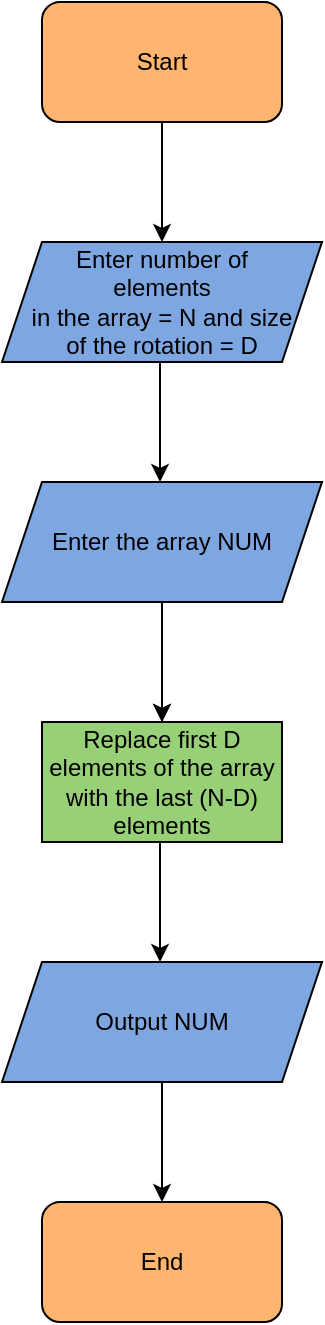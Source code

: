 <mxfile version="16.5.3" type="github">
  <diagram id="MOLHsbS4DxyO5GS3lgKV" name="Page-1">
    <mxGraphModel dx="946" dy="533" grid="1" gridSize="10" guides="1" tooltips="1" connect="1" arrows="1" fold="1" page="1" pageScale="1" pageWidth="850" pageHeight="1100" math="0" shadow="0">
      <root>
        <mxCell id="0" />
        <mxCell id="1" parent="0" />
        <mxCell id="m36DTsK4p7fWm_qxzAgF-2" value="Start" style="rounded=1;whiteSpace=wrap;html=1;fillColor=#FFB570;" vertex="1" parent="1">
          <mxGeometry x="365" width="120" height="60" as="geometry" />
        </mxCell>
        <mxCell id="m36DTsK4p7fWm_qxzAgF-3" value="" style="endArrow=classic;html=1;rounded=0;exitX=0.5;exitY=1;exitDx=0;exitDy=0;" edge="1" parent="1" source="m36DTsK4p7fWm_qxzAgF-2">
          <mxGeometry width="50" height="50" relative="1" as="geometry">
            <mxPoint x="410" y="160" as="sourcePoint" />
            <mxPoint x="425" y="120" as="targetPoint" />
          </mxGeometry>
        </mxCell>
        <mxCell id="m36DTsK4p7fWm_qxzAgF-4" value="Enter number of &lt;br&gt;elements &lt;br&gt;in the array = N and size&lt;br&gt;&amp;nbsp;of the rotation = D&amp;nbsp;" style="shape=parallelogram;perimeter=parallelogramPerimeter;whiteSpace=wrap;html=1;fixedSize=1;fillColor=#7EA6E0;gradientColor=none;" vertex="1" parent="1">
          <mxGeometry x="345" y="120" width="160" height="60" as="geometry" />
        </mxCell>
        <mxCell id="m36DTsK4p7fWm_qxzAgF-10" value="" style="edgeStyle=orthogonalEdgeStyle;rounded=0;orthogonalLoop=1;jettySize=auto;html=1;" edge="1" parent="1" source="m36DTsK4p7fWm_qxzAgF-5" target="m36DTsK4p7fWm_qxzAgF-9">
          <mxGeometry relative="1" as="geometry" />
        </mxCell>
        <mxCell id="m36DTsK4p7fWm_qxzAgF-5" value="Enter the array NUM" style="shape=parallelogram;perimeter=parallelogramPerimeter;whiteSpace=wrap;html=1;fixedSize=1;fillColor=#7EA6E0;gradientColor=none;" vertex="1" parent="1">
          <mxGeometry x="345" y="240" width="160" height="60" as="geometry" />
        </mxCell>
        <mxCell id="m36DTsK4p7fWm_qxzAgF-7" value="" style="endArrow=classic;html=1;rounded=0;exitX=0.5;exitY=1;exitDx=0;exitDy=0;" edge="1" parent="1">
          <mxGeometry width="50" height="50" relative="1" as="geometry">
            <mxPoint x="424" y="180" as="sourcePoint" />
            <mxPoint x="424" y="240" as="targetPoint" />
          </mxGeometry>
        </mxCell>
        <mxCell id="m36DTsK4p7fWm_qxzAgF-8" value="" style="endArrow=classic;html=1;rounded=0;exitX=0.5;exitY=1;exitDx=0;exitDy=0;" edge="1" parent="1">
          <mxGeometry width="50" height="50" relative="1" as="geometry">
            <mxPoint x="425" y="300" as="sourcePoint" />
            <mxPoint x="425" y="360" as="targetPoint" />
          </mxGeometry>
        </mxCell>
        <mxCell id="m36DTsK4p7fWm_qxzAgF-9" value="Replace first D elements of the array with the last (N-D) elements" style="rounded=0;whiteSpace=wrap;html=1;fillColor=#97D077;gradientColor=none;" vertex="1" parent="1">
          <mxGeometry x="365" y="360" width="120" height="60" as="geometry" />
        </mxCell>
        <mxCell id="m36DTsK4p7fWm_qxzAgF-11" value="" style="endArrow=classic;html=1;rounded=0;exitX=0.5;exitY=1;exitDx=0;exitDy=0;" edge="1" parent="1">
          <mxGeometry width="50" height="50" relative="1" as="geometry">
            <mxPoint x="424" y="420" as="sourcePoint" />
            <mxPoint x="424" y="480" as="targetPoint" />
          </mxGeometry>
        </mxCell>
        <mxCell id="m36DTsK4p7fWm_qxzAgF-12" value="Output NUM" style="shape=parallelogram;perimeter=parallelogramPerimeter;whiteSpace=wrap;html=1;fixedSize=1;fillColor=#7EA6E0;gradientColor=none;" vertex="1" parent="1">
          <mxGeometry x="345" y="480" width="160" height="60" as="geometry" />
        </mxCell>
        <mxCell id="m36DTsK4p7fWm_qxzAgF-13" value="" style="endArrow=classic;html=1;rounded=0;exitX=0.5;exitY=1;exitDx=0;exitDy=0;" edge="1" parent="1">
          <mxGeometry width="50" height="50" relative="1" as="geometry">
            <mxPoint x="425" y="540" as="sourcePoint" />
            <mxPoint x="425" y="600" as="targetPoint" />
          </mxGeometry>
        </mxCell>
        <mxCell id="m36DTsK4p7fWm_qxzAgF-14" value="End" style="rounded=1;whiteSpace=wrap;html=1;fillColor=#FFB570;" vertex="1" parent="1">
          <mxGeometry x="365" y="600" width="120" height="60" as="geometry" />
        </mxCell>
      </root>
    </mxGraphModel>
  </diagram>
</mxfile>
